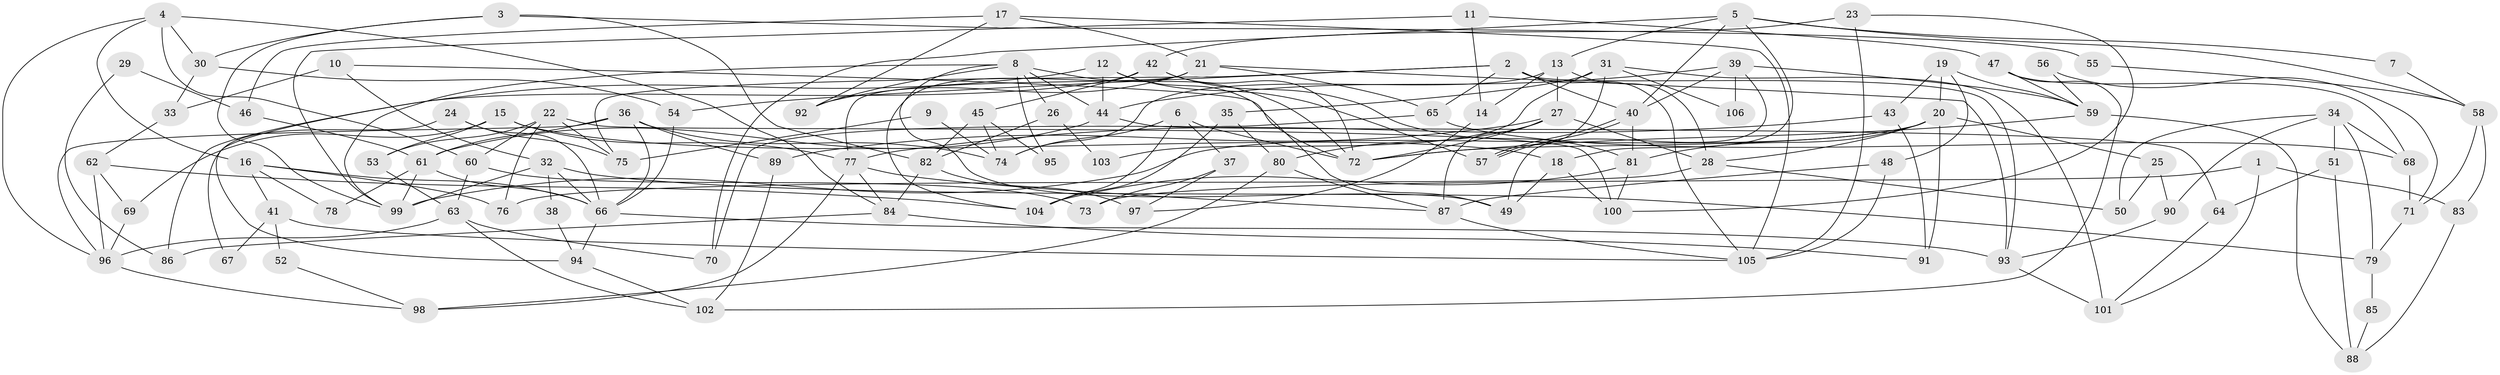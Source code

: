 // Generated by graph-tools (version 1.1) at 2025/15/03/09/25 04:15:19]
// undirected, 106 vertices, 212 edges
graph export_dot {
graph [start="1"]
  node [color=gray90,style=filled];
  1;
  2;
  3;
  4;
  5;
  6;
  7;
  8;
  9;
  10;
  11;
  12;
  13;
  14;
  15;
  16;
  17;
  18;
  19;
  20;
  21;
  22;
  23;
  24;
  25;
  26;
  27;
  28;
  29;
  30;
  31;
  32;
  33;
  34;
  35;
  36;
  37;
  38;
  39;
  40;
  41;
  42;
  43;
  44;
  45;
  46;
  47;
  48;
  49;
  50;
  51;
  52;
  53;
  54;
  55;
  56;
  57;
  58;
  59;
  60;
  61;
  62;
  63;
  64;
  65;
  66;
  67;
  68;
  69;
  70;
  71;
  72;
  73;
  74;
  75;
  76;
  77;
  78;
  79;
  80;
  81;
  82;
  83;
  84;
  85;
  86;
  87;
  88;
  89;
  90;
  91;
  92;
  93;
  94;
  95;
  96;
  97;
  98;
  99;
  100;
  101;
  102;
  103;
  104;
  105;
  106;
  1 -- 73;
  1 -- 101;
  1 -- 83;
  2 -- 105;
  2 -- 40;
  2 -- 54;
  2 -- 65;
  2 -- 75;
  2 -- 93;
  3 -- 30;
  3 -- 99;
  3 -- 55;
  3 -- 82;
  4 -- 16;
  4 -- 84;
  4 -- 30;
  4 -- 60;
  4 -- 96;
  5 -- 70;
  5 -- 40;
  5 -- 7;
  5 -- 13;
  5 -- 18;
  5 -- 58;
  6 -- 72;
  6 -- 74;
  6 -- 37;
  6 -- 104;
  7 -- 58;
  8 -- 49;
  8 -- 72;
  8 -- 26;
  8 -- 44;
  8 -- 92;
  8 -- 95;
  8 -- 99;
  9 -- 75;
  9 -- 74;
  10 -- 33;
  10 -- 32;
  10 -- 72;
  11 -- 47;
  11 -- 99;
  11 -- 14;
  12 -- 44;
  12 -- 57;
  12 -- 49;
  12 -- 94;
  13 -- 28;
  13 -- 14;
  13 -- 27;
  13 -- 74;
  14 -- 97;
  15 -- 53;
  15 -- 77;
  15 -- 18;
  15 -- 69;
  16 -- 76;
  16 -- 66;
  16 -- 41;
  16 -- 78;
  17 -- 21;
  17 -- 105;
  17 -- 46;
  17 -- 92;
  18 -- 49;
  18 -- 100;
  19 -- 20;
  19 -- 59;
  19 -- 43;
  19 -- 48;
  20 -- 72;
  20 -- 81;
  20 -- 25;
  20 -- 28;
  20 -- 91;
  20 -- 99;
  21 -- 93;
  21 -- 92;
  21 -- 65;
  21 -- 77;
  21 -- 104;
  22 -- 100;
  22 -- 60;
  22 -- 53;
  22 -- 75;
  22 -- 76;
  23 -- 42;
  23 -- 100;
  23 -- 105;
  24 -- 66;
  24 -- 75;
  24 -- 67;
  25 -- 50;
  25 -- 90;
  26 -- 82;
  26 -- 103;
  27 -- 80;
  27 -- 28;
  27 -- 72;
  27 -- 87;
  27 -- 89;
  28 -- 50;
  28 -- 76;
  29 -- 46;
  29 -- 86;
  30 -- 54;
  30 -- 33;
  31 -- 35;
  31 -- 101;
  31 -- 57;
  31 -- 103;
  31 -- 106;
  32 -- 66;
  32 -- 99;
  32 -- 38;
  32 -- 79;
  33 -- 62;
  34 -- 68;
  34 -- 90;
  34 -- 50;
  34 -- 51;
  34 -- 79;
  35 -- 80;
  35 -- 104;
  36 -- 96;
  36 -- 74;
  36 -- 61;
  36 -- 66;
  36 -- 89;
  37 -- 97;
  37 -- 73;
  38 -- 94;
  39 -- 44;
  39 -- 49;
  39 -- 40;
  39 -- 59;
  39 -- 106;
  40 -- 57;
  40 -- 57;
  40 -- 81;
  41 -- 105;
  41 -- 52;
  41 -- 67;
  42 -- 72;
  42 -- 81;
  42 -- 45;
  42 -- 86;
  43 -- 77;
  43 -- 91;
  44 -- 61;
  44 -- 64;
  45 -- 82;
  45 -- 74;
  45 -- 95;
  46 -- 61;
  47 -- 59;
  47 -- 102;
  47 -- 68;
  48 -- 105;
  48 -- 87;
  51 -- 88;
  51 -- 64;
  52 -- 98;
  53 -- 63;
  54 -- 66;
  55 -- 58;
  56 -- 71;
  56 -- 59;
  58 -- 71;
  58 -- 83;
  59 -- 72;
  59 -- 88;
  60 -- 63;
  60 -- 73;
  61 -- 99;
  61 -- 66;
  61 -- 78;
  62 -- 69;
  62 -- 104;
  62 -- 96;
  63 -- 96;
  63 -- 102;
  63 -- 70;
  64 -- 101;
  65 -- 68;
  65 -- 70;
  66 -- 93;
  66 -- 94;
  68 -- 71;
  69 -- 96;
  71 -- 79;
  77 -- 87;
  77 -- 84;
  77 -- 98;
  79 -- 85;
  80 -- 87;
  80 -- 98;
  81 -- 104;
  81 -- 100;
  82 -- 84;
  82 -- 97;
  83 -- 88;
  84 -- 91;
  84 -- 86;
  85 -- 88;
  87 -- 105;
  89 -- 102;
  90 -- 93;
  93 -- 101;
  94 -- 102;
  96 -- 98;
}
